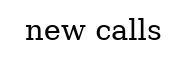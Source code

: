  /* dot -onew_calls.png -Tpng new_calls.dot */ 
digraph new_calls {
label="new calls";
rankdir=LR;
}
